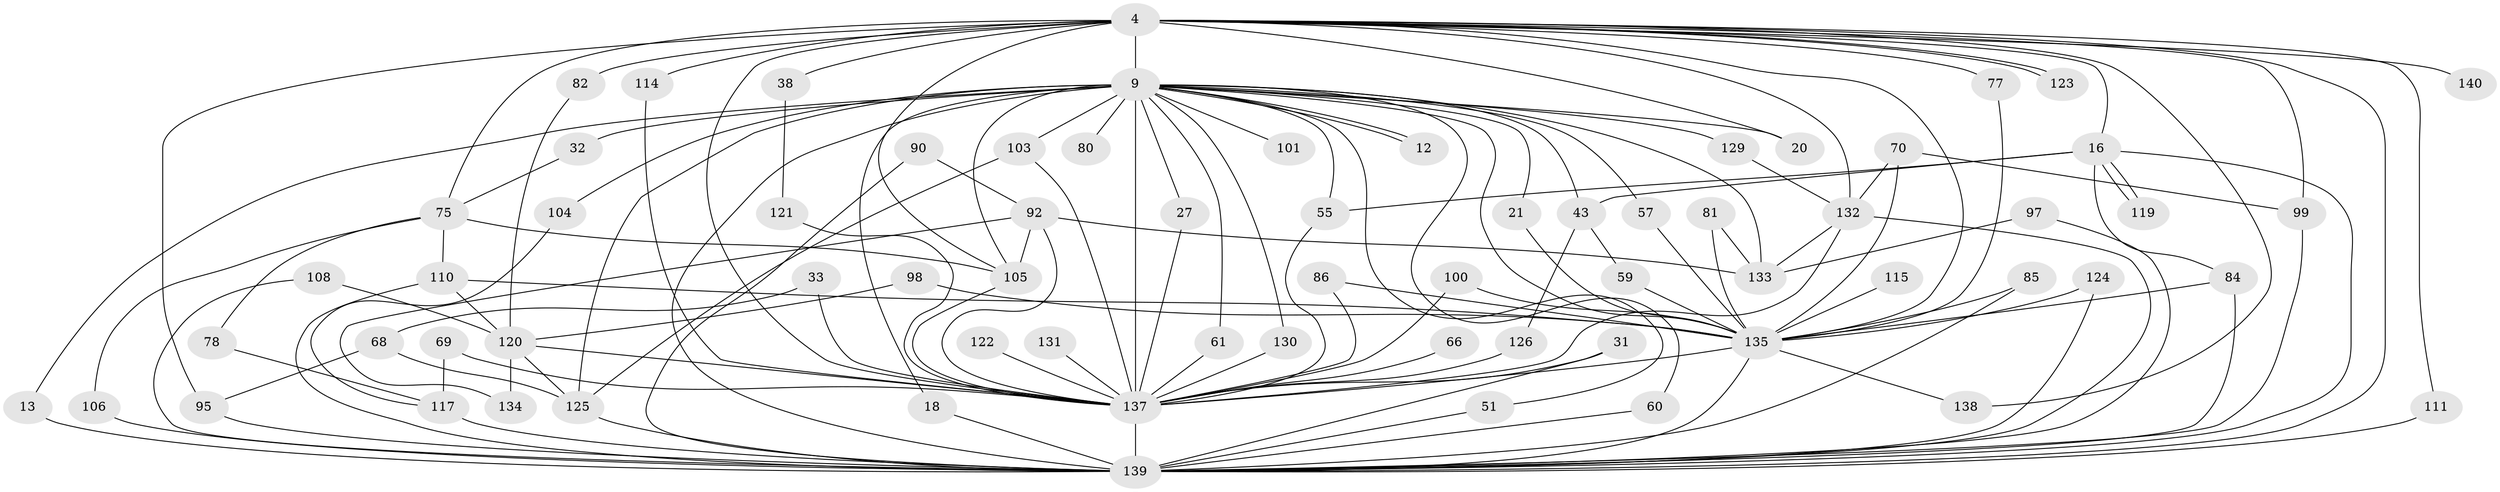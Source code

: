 // original degree distribution, {20: 0.007142857142857143, 27: 0.007142857142857143, 30: 0.014285714285714285, 25: 0.007142857142857143, 33: 0.007142857142857143, 19: 0.007142857142857143, 17: 0.007142857142857143, 22: 0.007142857142857143, 21: 0.007142857142857143, 3: 0.17142857142857143, 2: 0.5857142857142857, 4: 0.08571428571428572, 8: 0.014285714285714285, 11: 0.007142857142857143, 5: 0.02857142857142857, 9: 0.007142857142857143, 7: 0.014285714285714285, 6: 0.014285714285714285}
// Generated by graph-tools (version 1.1) at 2025/44/03/09/25 04:44:35]
// undirected, 70 vertices, 140 edges
graph export_dot {
graph [start="1"]
  node [color=gray90,style=filled];
  4 [super="+3"];
  9 [super="+2"];
  12;
  13;
  16;
  18;
  20;
  21;
  27;
  31;
  32;
  33;
  38;
  43 [super="+26"];
  51;
  55 [super="+37"];
  57;
  59;
  60;
  61;
  66;
  68 [super="+35"];
  69;
  70 [super="+65"];
  75 [super="+25+53"];
  77;
  78;
  80;
  81;
  82;
  84 [super="+47"];
  85;
  86;
  90;
  92 [super="+64"];
  95 [super="+74"];
  97;
  98;
  99 [super="+76"];
  100;
  101;
  103 [super="+44"];
  104;
  105 [super="+63+87"];
  106;
  108;
  110 [super="+42"];
  111;
  114;
  115;
  117 [super="+58"];
  119;
  120 [super="+112"];
  121;
  122;
  123;
  124;
  125 [super="+23+107+113"];
  126 [super="+89"];
  129;
  130;
  131;
  132 [super="+40+94+116"];
  133 [super="+34+83"];
  134;
  135 [super="+5+54"];
  137 [super="+22+102+79+136"];
  138 [super="+49"];
  139 [super="+14+127+50"];
  140;
  4 -- 9 [weight=4];
  4 -- 38 [weight=2];
  4 -- 77;
  4 -- 82 [weight=2];
  4 -- 111;
  4 -- 123;
  4 -- 123;
  4 -- 132 [weight=3];
  4 -- 140;
  4 -- 75 [weight=4];
  4 -- 16;
  4 -- 20;
  4 -- 99;
  4 -- 114;
  4 -- 138 [weight=2];
  4 -- 139 [weight=9];
  4 -- 137 [weight=9];
  4 -- 105 [weight=2];
  4 -- 95 [weight=3];
  4 -- 135 [weight=2];
  9 -- 12;
  9 -- 12;
  9 -- 21;
  9 -- 51;
  9 -- 60;
  9 -- 80 [weight=2];
  9 -- 101 [weight=2];
  9 -- 103 [weight=3];
  9 -- 130;
  9 -- 133 [weight=5];
  9 -- 129;
  9 -- 13;
  9 -- 18;
  9 -- 20;
  9 -- 27;
  9 -- 32;
  9 -- 104;
  9 -- 57;
  9 -- 61;
  9 -- 43;
  9 -- 137 [weight=8];
  9 -- 55;
  9 -- 125;
  9 -- 139 [weight=9];
  9 -- 105 [weight=2];
  9 -- 135 [weight=2];
  13 -- 139;
  16 -- 43 [weight=2];
  16 -- 55;
  16 -- 119;
  16 -- 119;
  16 -- 84;
  16 -- 139;
  18 -- 139;
  21 -- 135;
  27 -- 137;
  31 -- 137;
  31 -- 139;
  32 -- 75;
  33 -- 68;
  33 -- 137 [weight=2];
  38 -- 121;
  43 -- 59;
  43 -- 126;
  51 -- 139;
  55 -- 137;
  57 -- 135;
  59 -- 135;
  60 -- 139;
  61 -- 137;
  66 -- 137 [weight=2];
  68 -- 125;
  68 -- 95;
  69 -- 117;
  69 -- 137;
  70 -- 132 [weight=2];
  70 -- 99;
  70 -- 135;
  75 -- 106;
  75 -- 78;
  75 -- 110;
  75 -- 105;
  77 -- 135;
  78 -- 117;
  81 -- 133;
  81 -- 135;
  82 -- 120;
  84 -- 139;
  84 -- 135 [weight=2];
  85 -- 139;
  85 -- 135;
  86 -- 137;
  86 -- 135;
  90 -- 92;
  90 -- 139;
  92 -- 133;
  92 -- 134;
  92 -- 105;
  92 -- 137 [weight=2];
  95 -- 139 [weight=2];
  97 -- 133;
  97 -- 139;
  98 -- 120;
  98 -- 135;
  99 -- 139;
  100 -- 137;
  100 -- 135;
  103 -- 125;
  103 -- 137;
  104 -- 117;
  105 -- 137;
  106 -- 139;
  108 -- 120;
  108 -- 139;
  110 -- 120;
  110 -- 139;
  110 -- 135;
  111 -- 139;
  114 -- 137;
  115 -- 135;
  117 -- 139 [weight=3];
  120 -- 137 [weight=3];
  120 -- 134;
  120 -- 125;
  121 -- 137;
  122 -- 137 [weight=2];
  124 -- 139;
  124 -- 135;
  125 -- 139 [weight=2];
  126 -- 137 [weight=2];
  129 -- 132;
  130 -- 137;
  131 -- 137 [weight=2];
  132 -- 133;
  132 -- 139 [weight=3];
  132 -- 137;
  135 -- 137 [weight=7];
  135 -- 138 [weight=2];
  135 -- 139 [weight=4];
  137 -- 139 [weight=9];
}
